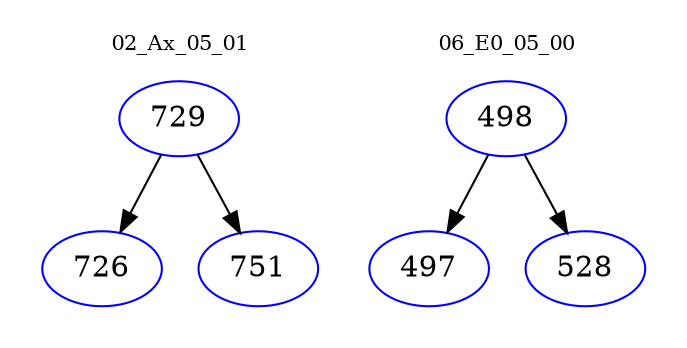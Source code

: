 digraph{
subgraph cluster_0 {
color = white
label = "02_Ax_05_01";
fontsize=10;
T0_729 [label="729", color="blue"]
T0_729 -> T0_726 [color="black"]
T0_726 [label="726", color="blue"]
T0_729 -> T0_751 [color="black"]
T0_751 [label="751", color="blue"]
}
subgraph cluster_1 {
color = white
label = "06_E0_05_00";
fontsize=10;
T1_498 [label="498", color="blue"]
T1_498 -> T1_497 [color="black"]
T1_497 [label="497", color="blue"]
T1_498 -> T1_528 [color="black"]
T1_528 [label="528", color="blue"]
}
}

